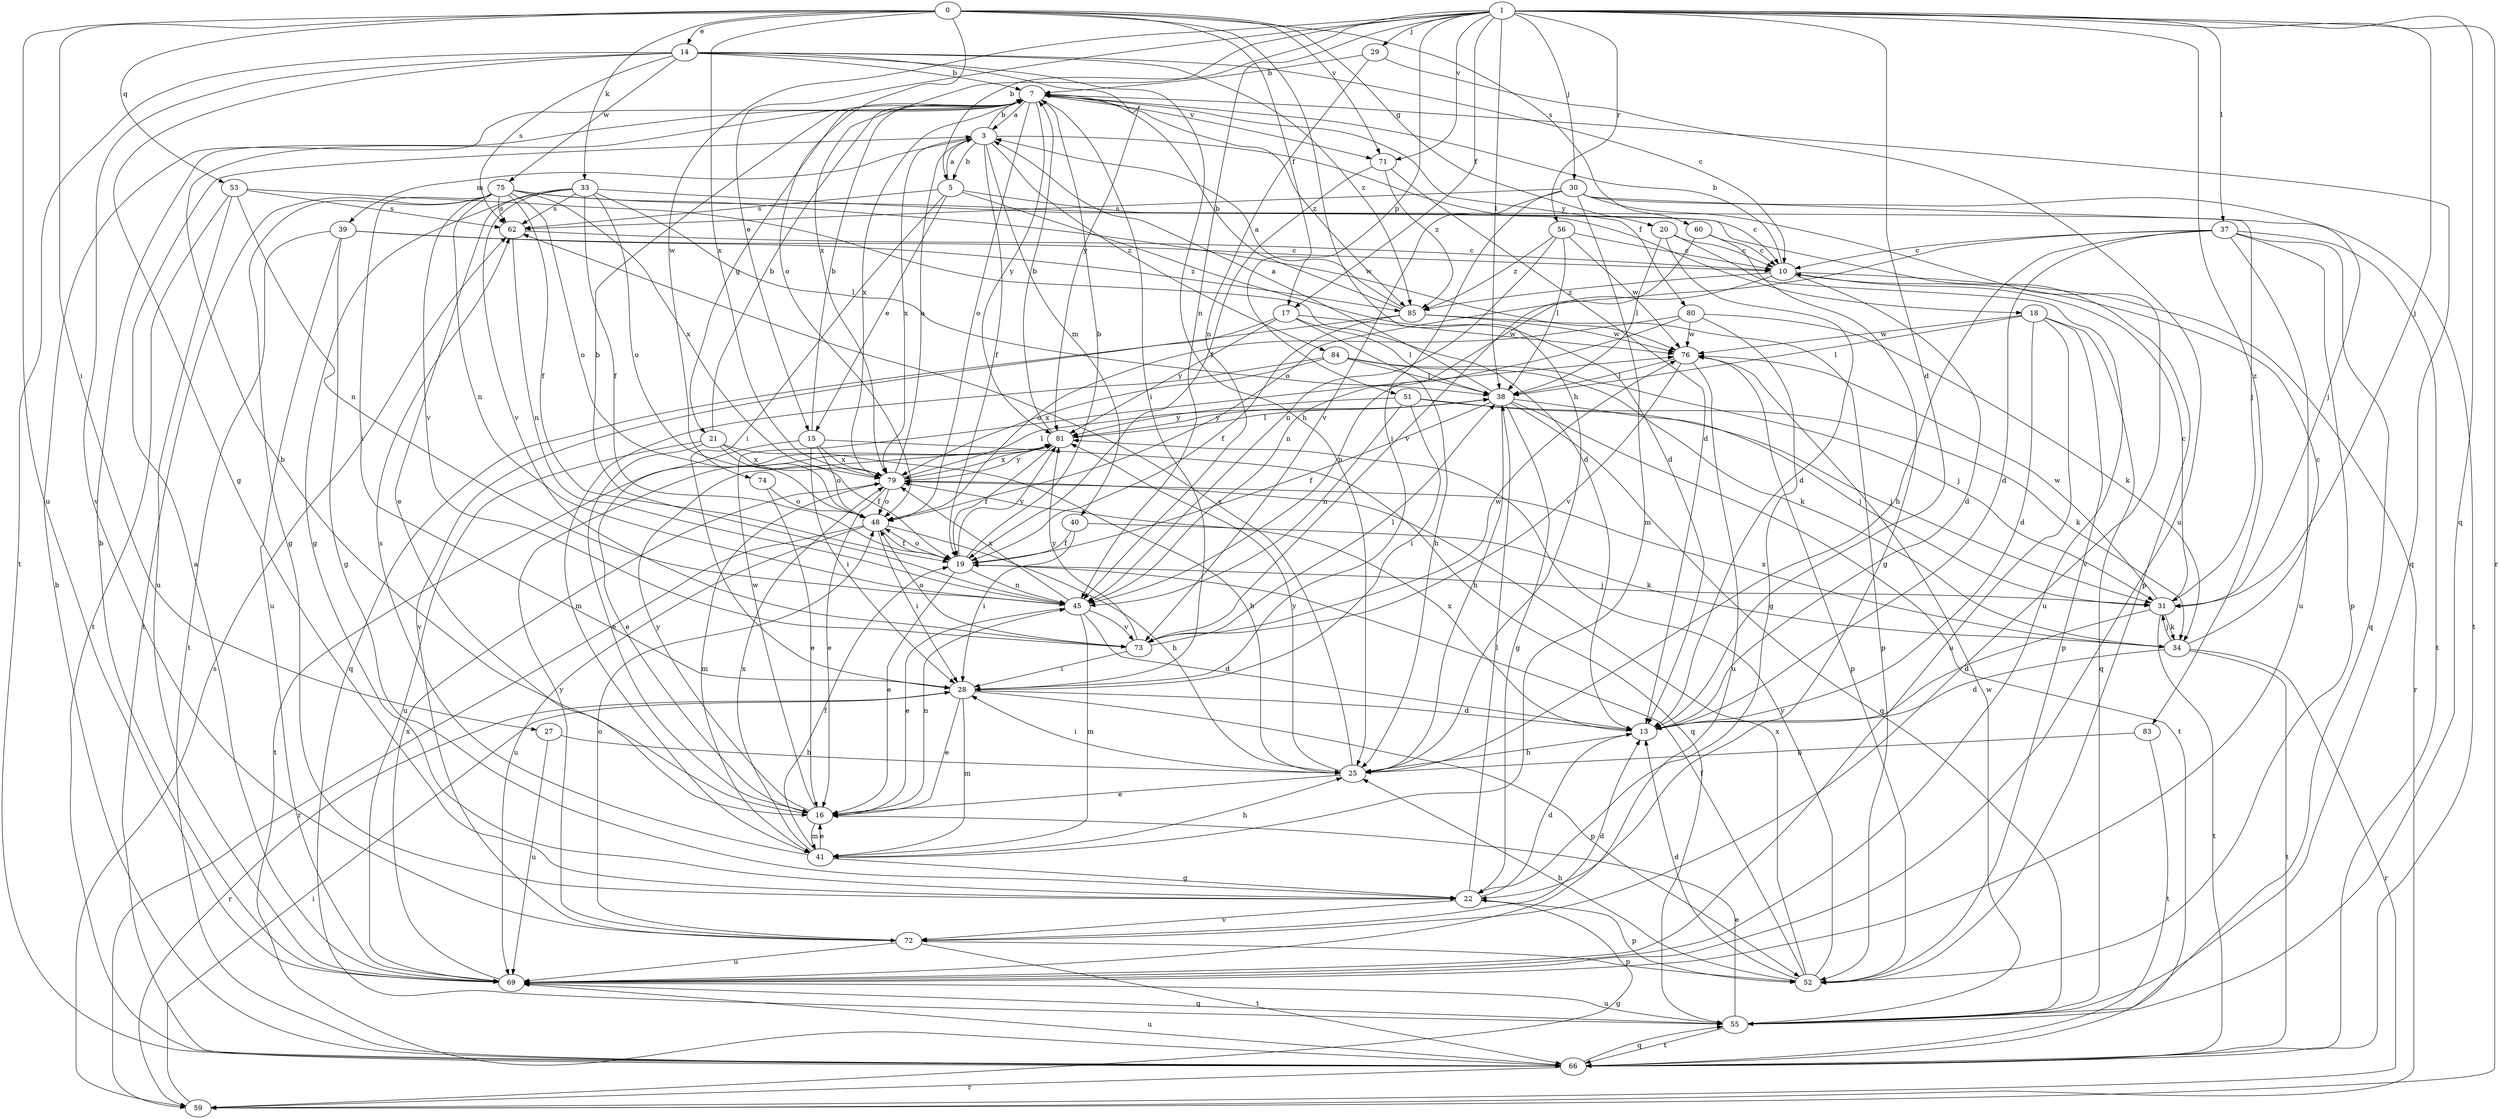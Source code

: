 strict digraph  {
0;
1;
3;
5;
7;
10;
13;
14;
15;
16;
17;
18;
19;
20;
21;
22;
25;
27;
28;
29;
30;
31;
33;
34;
37;
38;
39;
40;
41;
45;
48;
51;
52;
53;
55;
56;
59;
60;
62;
66;
69;
71;
72;
73;
74;
75;
76;
79;
80;
81;
83;
84;
85;
0 -> 14  [label=e];
0 -> 17  [label=f];
0 -> 20  [label=g];
0 -> 25  [label=h];
0 -> 27  [label=i];
0 -> 33  [label=k];
0 -> 48  [label=o];
0 -> 53  [label=q];
0 -> 60  [label=s];
0 -> 69  [label=u];
0 -> 71  [label=v];
0 -> 79  [label=x];
1 -> 5  [label=b];
1 -> 13  [label=d];
1 -> 15  [label=e];
1 -> 17  [label=f];
1 -> 29  [label=j];
1 -> 30  [label=j];
1 -> 31  [label=j];
1 -> 37  [label=l];
1 -> 38  [label=l];
1 -> 45  [label=n];
1 -> 51  [label=p];
1 -> 55  [label=q];
1 -> 56  [label=r];
1 -> 59  [label=r];
1 -> 71  [label=v];
1 -> 74  [label=w];
1 -> 79  [label=x];
1 -> 83  [label=z];
3 -> 5  [label=b];
3 -> 7  [label=b];
3 -> 18  [label=f];
3 -> 19  [label=f];
3 -> 39  [label=m];
3 -> 40  [label=m];
3 -> 79  [label=x];
3 -> 84  [label=z];
5 -> 3  [label=a];
5 -> 13  [label=d];
5 -> 15  [label=e];
5 -> 28  [label=i];
5 -> 31  [label=j];
5 -> 62  [label=s];
7 -> 3  [label=a];
7 -> 21  [label=g];
7 -> 28  [label=i];
7 -> 48  [label=o];
7 -> 55  [label=q];
7 -> 71  [label=v];
7 -> 79  [label=x];
7 -> 80  [label=y];
7 -> 81  [label=y];
7 -> 85  [label=z];
10 -> 7  [label=b];
10 -> 13  [label=d];
10 -> 45  [label=n];
10 -> 59  [label=r];
10 -> 85  [label=z];
13 -> 25  [label=h];
13 -> 79  [label=x];
14 -> 7  [label=b];
14 -> 10  [label=c];
14 -> 22  [label=g];
14 -> 25  [label=h];
14 -> 62  [label=s];
14 -> 66  [label=t];
14 -> 72  [label=v];
14 -> 75  [label=w];
14 -> 81  [label=y];
14 -> 85  [label=z];
15 -> 7  [label=b];
15 -> 16  [label=e];
15 -> 28  [label=i];
15 -> 48  [label=o];
15 -> 55  [label=q];
15 -> 79  [label=x];
16 -> 7  [label=b];
16 -> 41  [label=m];
16 -> 45  [label=n];
16 -> 76  [label=w];
16 -> 81  [label=y];
17 -> 25  [label=h];
17 -> 38  [label=l];
17 -> 72  [label=v];
17 -> 76  [label=w];
17 -> 81  [label=y];
18 -> 13  [label=d];
18 -> 38  [label=l];
18 -> 52  [label=p];
18 -> 55  [label=q];
18 -> 69  [label=u];
18 -> 76  [label=w];
19 -> 7  [label=b];
19 -> 16  [label=e];
19 -> 31  [label=j];
19 -> 45  [label=n];
19 -> 48  [label=o];
19 -> 81  [label=y];
20 -> 10  [label=c];
20 -> 13  [label=d];
20 -> 38  [label=l];
20 -> 69  [label=u];
21 -> 7  [label=b];
21 -> 16  [label=e];
21 -> 19  [label=f];
21 -> 25  [label=h];
21 -> 69  [label=u];
21 -> 79  [label=x];
22 -> 13  [label=d];
22 -> 38  [label=l];
22 -> 52  [label=p];
22 -> 72  [label=v];
25 -> 16  [label=e];
25 -> 28  [label=i];
25 -> 62  [label=s];
25 -> 81  [label=y];
27 -> 25  [label=h];
27 -> 69  [label=u];
28 -> 13  [label=d];
28 -> 16  [label=e];
28 -> 41  [label=m];
28 -> 52  [label=p];
28 -> 59  [label=r];
29 -> 7  [label=b];
29 -> 45  [label=n];
29 -> 69  [label=u];
30 -> 28  [label=i];
30 -> 31  [label=j];
30 -> 41  [label=m];
30 -> 62  [label=s];
30 -> 66  [label=t];
30 -> 72  [label=v];
30 -> 73  [label=v];
31 -> 10  [label=c];
31 -> 13  [label=d];
31 -> 34  [label=k];
31 -> 66  [label=t];
31 -> 76  [label=w];
33 -> 16  [label=e];
33 -> 19  [label=f];
33 -> 22  [label=g];
33 -> 38  [label=l];
33 -> 48  [label=o];
33 -> 52  [label=p];
33 -> 62  [label=s];
33 -> 73  [label=v];
34 -> 10  [label=c];
34 -> 13  [label=d];
34 -> 31  [label=j];
34 -> 59  [label=r];
34 -> 66  [label=t];
34 -> 79  [label=x];
37 -> 10  [label=c];
37 -> 13  [label=d];
37 -> 25  [label=h];
37 -> 48  [label=o];
37 -> 52  [label=p];
37 -> 55  [label=q];
37 -> 66  [label=t];
37 -> 69  [label=u];
38 -> 3  [label=a];
38 -> 19  [label=f];
38 -> 22  [label=g];
38 -> 25  [label=h];
38 -> 31  [label=j];
38 -> 55  [label=q];
38 -> 66  [label=t];
38 -> 81  [label=y];
39 -> 10  [label=c];
39 -> 22  [label=g];
39 -> 66  [label=t];
39 -> 69  [label=u];
39 -> 85  [label=z];
40 -> 19  [label=f];
40 -> 28  [label=i];
40 -> 34  [label=k];
41 -> 16  [label=e];
41 -> 19  [label=f];
41 -> 22  [label=g];
41 -> 25  [label=h];
41 -> 62  [label=s];
41 -> 79  [label=x];
45 -> 7  [label=b];
45 -> 13  [label=d];
45 -> 16  [label=e];
45 -> 41  [label=m];
45 -> 73  [label=v];
45 -> 79  [label=x];
48 -> 19  [label=f];
48 -> 25  [label=h];
48 -> 28  [label=i];
48 -> 59  [label=r];
48 -> 69  [label=u];
51 -> 28  [label=i];
51 -> 31  [label=j];
51 -> 34  [label=k];
51 -> 45  [label=n];
51 -> 81  [label=y];
52 -> 13  [label=d];
52 -> 19  [label=f];
52 -> 25  [label=h];
52 -> 79  [label=x];
52 -> 81  [label=y];
53 -> 13  [label=d];
53 -> 45  [label=n];
53 -> 62  [label=s];
53 -> 66  [label=t];
53 -> 69  [label=u];
55 -> 16  [label=e];
55 -> 66  [label=t];
55 -> 69  [label=u];
55 -> 76  [label=w];
56 -> 10  [label=c];
56 -> 38  [label=l];
56 -> 45  [label=n];
56 -> 76  [label=w];
56 -> 85  [label=z];
59 -> 22  [label=g];
59 -> 28  [label=i];
59 -> 62  [label=s];
60 -> 10  [label=c];
60 -> 22  [label=g];
60 -> 73  [label=v];
62 -> 10  [label=c];
62 -> 45  [label=n];
66 -> 7  [label=b];
66 -> 55  [label=q];
66 -> 59  [label=r];
66 -> 69  [label=u];
69 -> 3  [label=a];
69 -> 7  [label=b];
69 -> 55  [label=q];
69 -> 79  [label=x];
71 -> 13  [label=d];
71 -> 19  [label=f];
71 -> 85  [label=z];
72 -> 13  [label=d];
72 -> 48  [label=o];
72 -> 52  [label=p];
72 -> 66  [label=t];
72 -> 69  [label=u];
72 -> 81  [label=y];
73 -> 28  [label=i];
73 -> 38  [label=l];
73 -> 48  [label=o];
73 -> 76  [label=w];
73 -> 81  [label=y];
74 -> 16  [label=e];
74 -> 48  [label=o];
75 -> 10  [label=c];
75 -> 19  [label=f];
75 -> 22  [label=g];
75 -> 28  [label=i];
75 -> 45  [label=n];
75 -> 48  [label=o];
75 -> 62  [label=s];
75 -> 66  [label=t];
75 -> 73  [label=v];
75 -> 76  [label=w];
75 -> 79  [label=x];
76 -> 38  [label=l];
76 -> 52  [label=p];
76 -> 69  [label=u];
76 -> 73  [label=v];
79 -> 3  [label=a];
79 -> 16  [label=e];
79 -> 38  [label=l];
79 -> 41  [label=m];
79 -> 48  [label=o];
79 -> 81  [label=y];
80 -> 22  [label=g];
80 -> 34  [label=k];
80 -> 45  [label=n];
80 -> 48  [label=o];
80 -> 76  [label=w];
81 -> 7  [label=b];
81 -> 19  [label=f];
81 -> 38  [label=l];
81 -> 66  [label=t];
81 -> 79  [label=x];
83 -> 25  [label=h];
83 -> 66  [label=t];
84 -> 31  [label=j];
84 -> 34  [label=k];
84 -> 38  [label=l];
84 -> 41  [label=m];
84 -> 79  [label=x];
85 -> 3  [label=a];
85 -> 7  [label=b];
85 -> 19  [label=f];
85 -> 52  [label=p];
85 -> 55  [label=q];
85 -> 76  [label=w];
}

